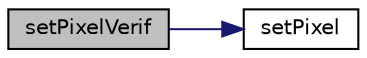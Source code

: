 digraph "setPixelVerif"
{
  edge [fontname="Helvetica",fontsize="10",labelfontname="Helvetica",labelfontsize="10"];
  node [fontname="Helvetica",fontsize="10",shape=record];
  rankdir="LR";
  Node1 [label="setPixelVerif",height=0.2,width=0.4,color="black", fillcolor="grey75", style="filled", fontcolor="black"];
  Node1 -> Node2 [color="midnightblue",fontsize="10",style="solid",fontname="Helvetica"];
  Node2 [label="setPixel",height=0.2,width=0.4,color="black", fillcolor="white", style="filled",URL="$dijkstra__malloc_8c.html#ace645c902acda2805cec39d59617c675"];
}
